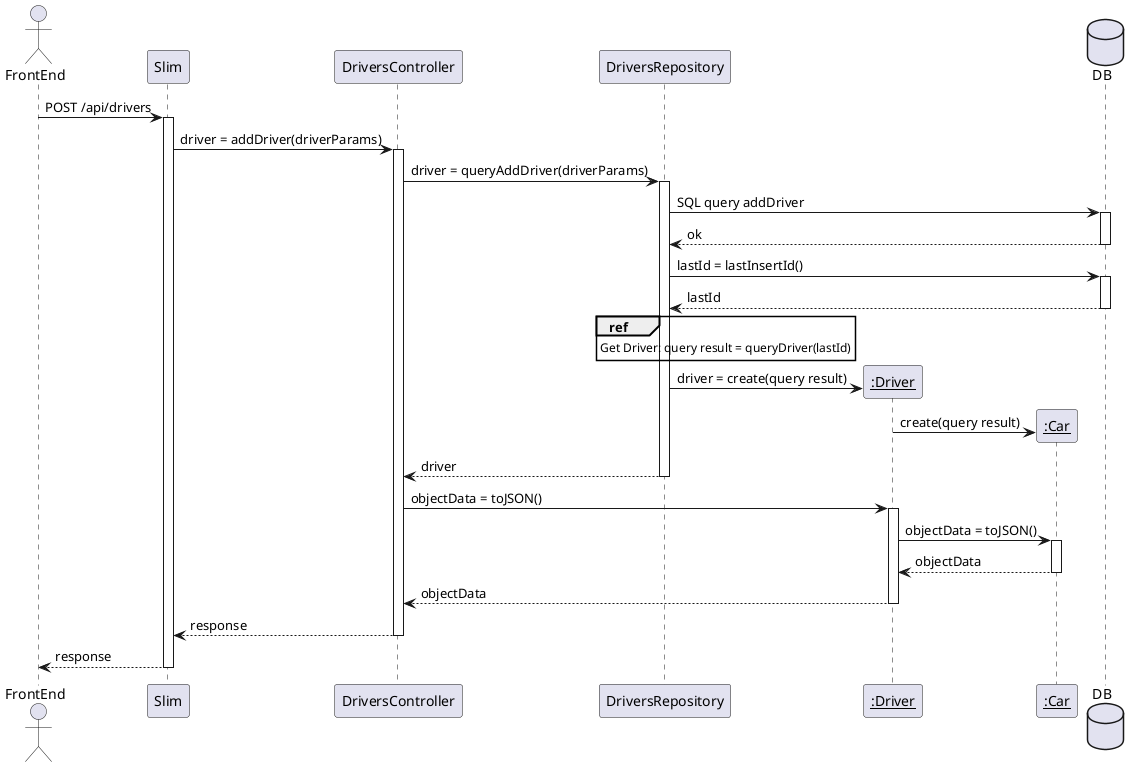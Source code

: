 http://www.plantuml.com/plantuml/uml/ZLJFJy8m5BxthsWuRGV2dGI3W1gD4NJUbyVwJARREjkEXF_UDqkpufleXMpjz-FxtbgMre5nNLq9A9msyjRenjqqIhIqN1Pb2usJMLNMPmiRKnxGs3LXZQugD6ExBzXgMvBeyMntakTpZyZpYGHxWZFC6WA0deG21tkmA3Sh8K98ERtwpYRdShVDNkKCsdAcl7lVfpo0Gv--_o4uJqvSpv0B2Khv_SGlxS10RTD1YlTcAsJ21n2RV7PeZjT_EV4PSj7UQKNIsVEZLnqAH48hGQ3fBwdqXr0OOI-uL63TlP8B_z1ODFIQfFzrylGVRiBWczI4vHHnX-4apK_j3DgkSc64f_bvtLHWeoIf2L4O70OutiSlnX_5avBO9mrAQmWonAKt8exYnxmkdhXu6Bm_vyN9zVuT2xS11vJUwOTi-vImuyDYNsJvfZrmEkuKvus7majo8a_6sWsNsQ1jTMEHyoA2lz8zA_mTSEPm_vVOgAwklW00

@startuml
actor FrontEnd
participant Slim
participant DriversController
participant DriversRepository
participant "__:Driver__" as Driver
participant "__:Car__" as Car
database DB

FrontEnd -> Slim : POST /api/drivers
activate Slim
Slim -> DriversController : driver = addDriver(driverParams)
activate DriversController
DriversController -> DriversRepository : driver = queryAddDriver(driverParams)
activate DriversRepository
DriversRepository -> DB : SQL query addDriver
activate DB
DB --> DriversRepository : ok
deactivate DB
DriversRepository -> DB : lastId = lastInsertId()
activate DB
DB --> DriversRepository : lastId
deactivate DB

ref over DriversRepository
Get Driver: query result = queryDriver(lastId)
end ref

create Driver
DriversRepository -> Driver : driver = create(query result)
create Car
Driver -> Car : create(query result)
DriversRepository --> DriversController : driver
deactivate DriversRepository
DriversController -> Driver : objectData = toJSON()
activate Driver
Driver -> Car : objectData = toJSON()
activate Car
Car --> Driver : objectData
deactivate Car
Driver --> DriversController : objectData
deactivate Driver
DriversController --> Slim : response
deactivate DriversController
Slim --> FrontEnd : response
deactivate Slim
@enduml